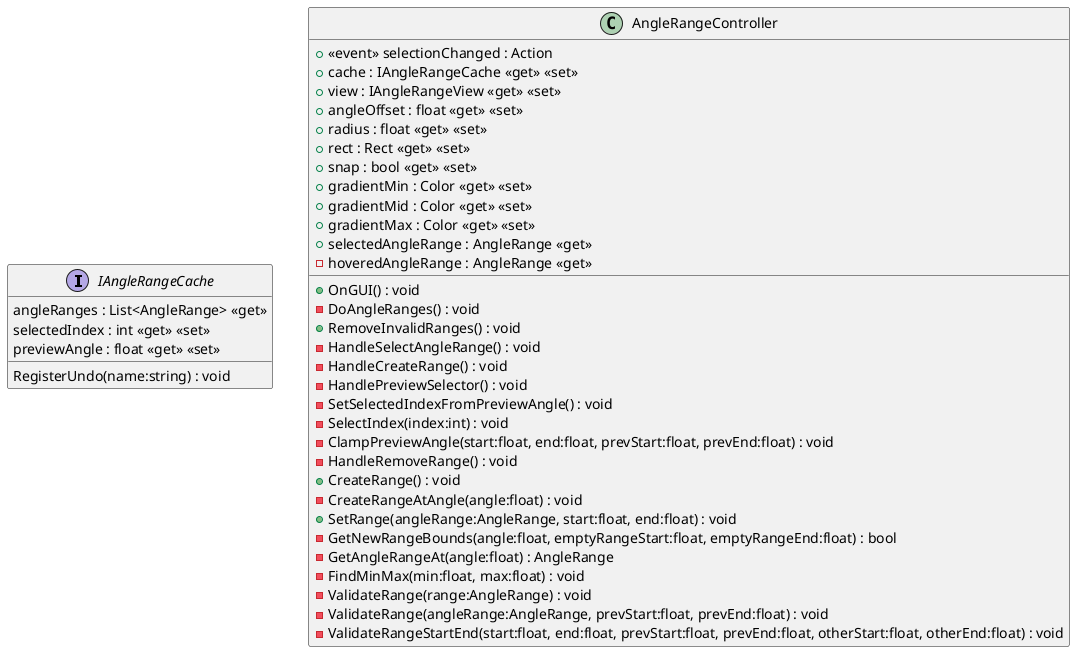 @startuml
interface IAngleRangeCache {
    angleRanges : List<AngleRange> <<get>>
    selectedIndex : int <<get>> <<set>>
    previewAngle : float <<get>> <<set>>
    RegisterUndo(name:string) : void
}
class AngleRangeController {
    +  <<event>> selectionChanged : Action 
    + cache : IAngleRangeCache <<get>> <<set>>
    + view : IAngleRangeView <<get>> <<set>>
    + angleOffset : float <<get>> <<set>>
    + radius : float <<get>> <<set>>
    + rect : Rect <<get>> <<set>>
    + snap : bool <<get>> <<set>>
    + gradientMin : Color <<get>> <<set>>
    + gradientMid : Color <<get>> <<set>>
    + gradientMax : Color <<get>> <<set>>
    + selectedAngleRange : AngleRange <<get>>
    - hoveredAngleRange : AngleRange <<get>>
    + OnGUI() : void
    - DoAngleRanges() : void
    + RemoveInvalidRanges() : void
    - HandleSelectAngleRange() : void
    - HandleCreateRange() : void
    - HandlePreviewSelector() : void
    - SetSelectedIndexFromPreviewAngle() : void
    - SelectIndex(index:int) : void
    - ClampPreviewAngle(start:float, end:float, prevStart:float, prevEnd:float) : void
    - HandleRemoveRange() : void
    + CreateRange() : void
    - CreateRangeAtAngle(angle:float) : void
    + SetRange(angleRange:AngleRange, start:float, end:float) : void
    - GetNewRangeBounds(angle:float, emptyRangeStart:float, emptyRangeEnd:float) : bool
    - GetAngleRangeAt(angle:float) : AngleRange
    - FindMinMax(min:float, max:float) : void
    - ValidateRange(range:AngleRange) : void
    - ValidateRange(angleRange:AngleRange, prevStart:float, prevEnd:float) : void
    - ValidateRangeStartEnd(start:float, end:float, prevStart:float, prevEnd:float, otherStart:float, otherEnd:float) : void
}
@enduml
